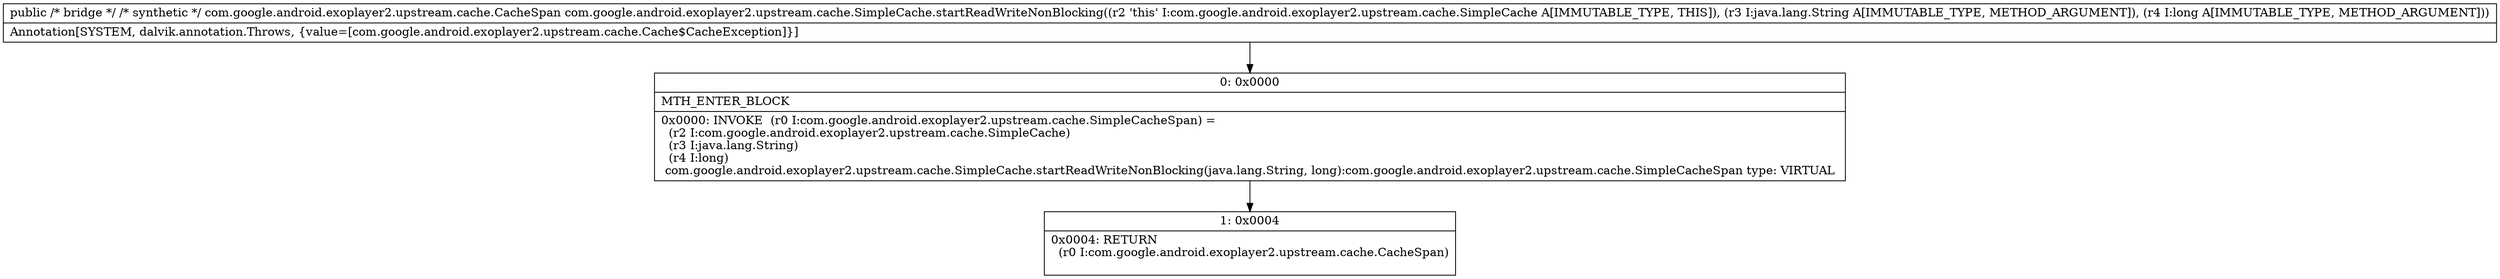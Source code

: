 digraph "CFG forcom.google.android.exoplayer2.upstream.cache.SimpleCache.startReadWriteNonBlocking(Ljava\/lang\/String;J)Lcom\/google\/android\/exoplayer2\/upstream\/cache\/CacheSpan;" {
Node_0 [shape=record,label="{0\:\ 0x0000|MTH_ENTER_BLOCK\l|0x0000: INVOKE  (r0 I:com.google.android.exoplayer2.upstream.cache.SimpleCacheSpan) = \l  (r2 I:com.google.android.exoplayer2.upstream.cache.SimpleCache)\l  (r3 I:java.lang.String)\l  (r4 I:long)\l com.google.android.exoplayer2.upstream.cache.SimpleCache.startReadWriteNonBlocking(java.lang.String, long):com.google.android.exoplayer2.upstream.cache.SimpleCacheSpan type: VIRTUAL \l}"];
Node_1 [shape=record,label="{1\:\ 0x0004|0x0004: RETURN  \l  (r0 I:com.google.android.exoplayer2.upstream.cache.CacheSpan)\l \l}"];
MethodNode[shape=record,label="{public \/* bridge *\/ \/* synthetic *\/ com.google.android.exoplayer2.upstream.cache.CacheSpan com.google.android.exoplayer2.upstream.cache.SimpleCache.startReadWriteNonBlocking((r2 'this' I:com.google.android.exoplayer2.upstream.cache.SimpleCache A[IMMUTABLE_TYPE, THIS]), (r3 I:java.lang.String A[IMMUTABLE_TYPE, METHOD_ARGUMENT]), (r4 I:long A[IMMUTABLE_TYPE, METHOD_ARGUMENT]))  | Annotation[SYSTEM, dalvik.annotation.Throws, \{value=[com.google.android.exoplayer2.upstream.cache.Cache$CacheException]\}]\l}"];
MethodNode -> Node_0;
Node_0 -> Node_1;
}

